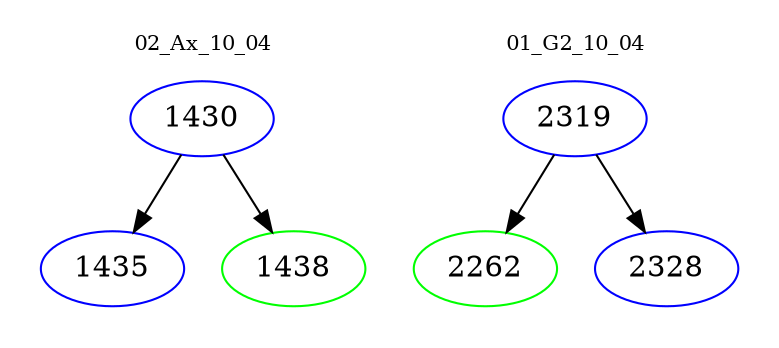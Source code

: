 digraph{
subgraph cluster_0 {
color = white
label = "02_Ax_10_04";
fontsize=10;
T0_1430 [label="1430", color="blue"]
T0_1430 -> T0_1435 [color="black"]
T0_1435 [label="1435", color="blue"]
T0_1430 -> T0_1438 [color="black"]
T0_1438 [label="1438", color="green"]
}
subgraph cluster_1 {
color = white
label = "01_G2_10_04";
fontsize=10;
T1_2319 [label="2319", color="blue"]
T1_2319 -> T1_2262 [color="black"]
T1_2262 [label="2262", color="green"]
T1_2319 -> T1_2328 [color="black"]
T1_2328 [label="2328", color="blue"]
}
}
